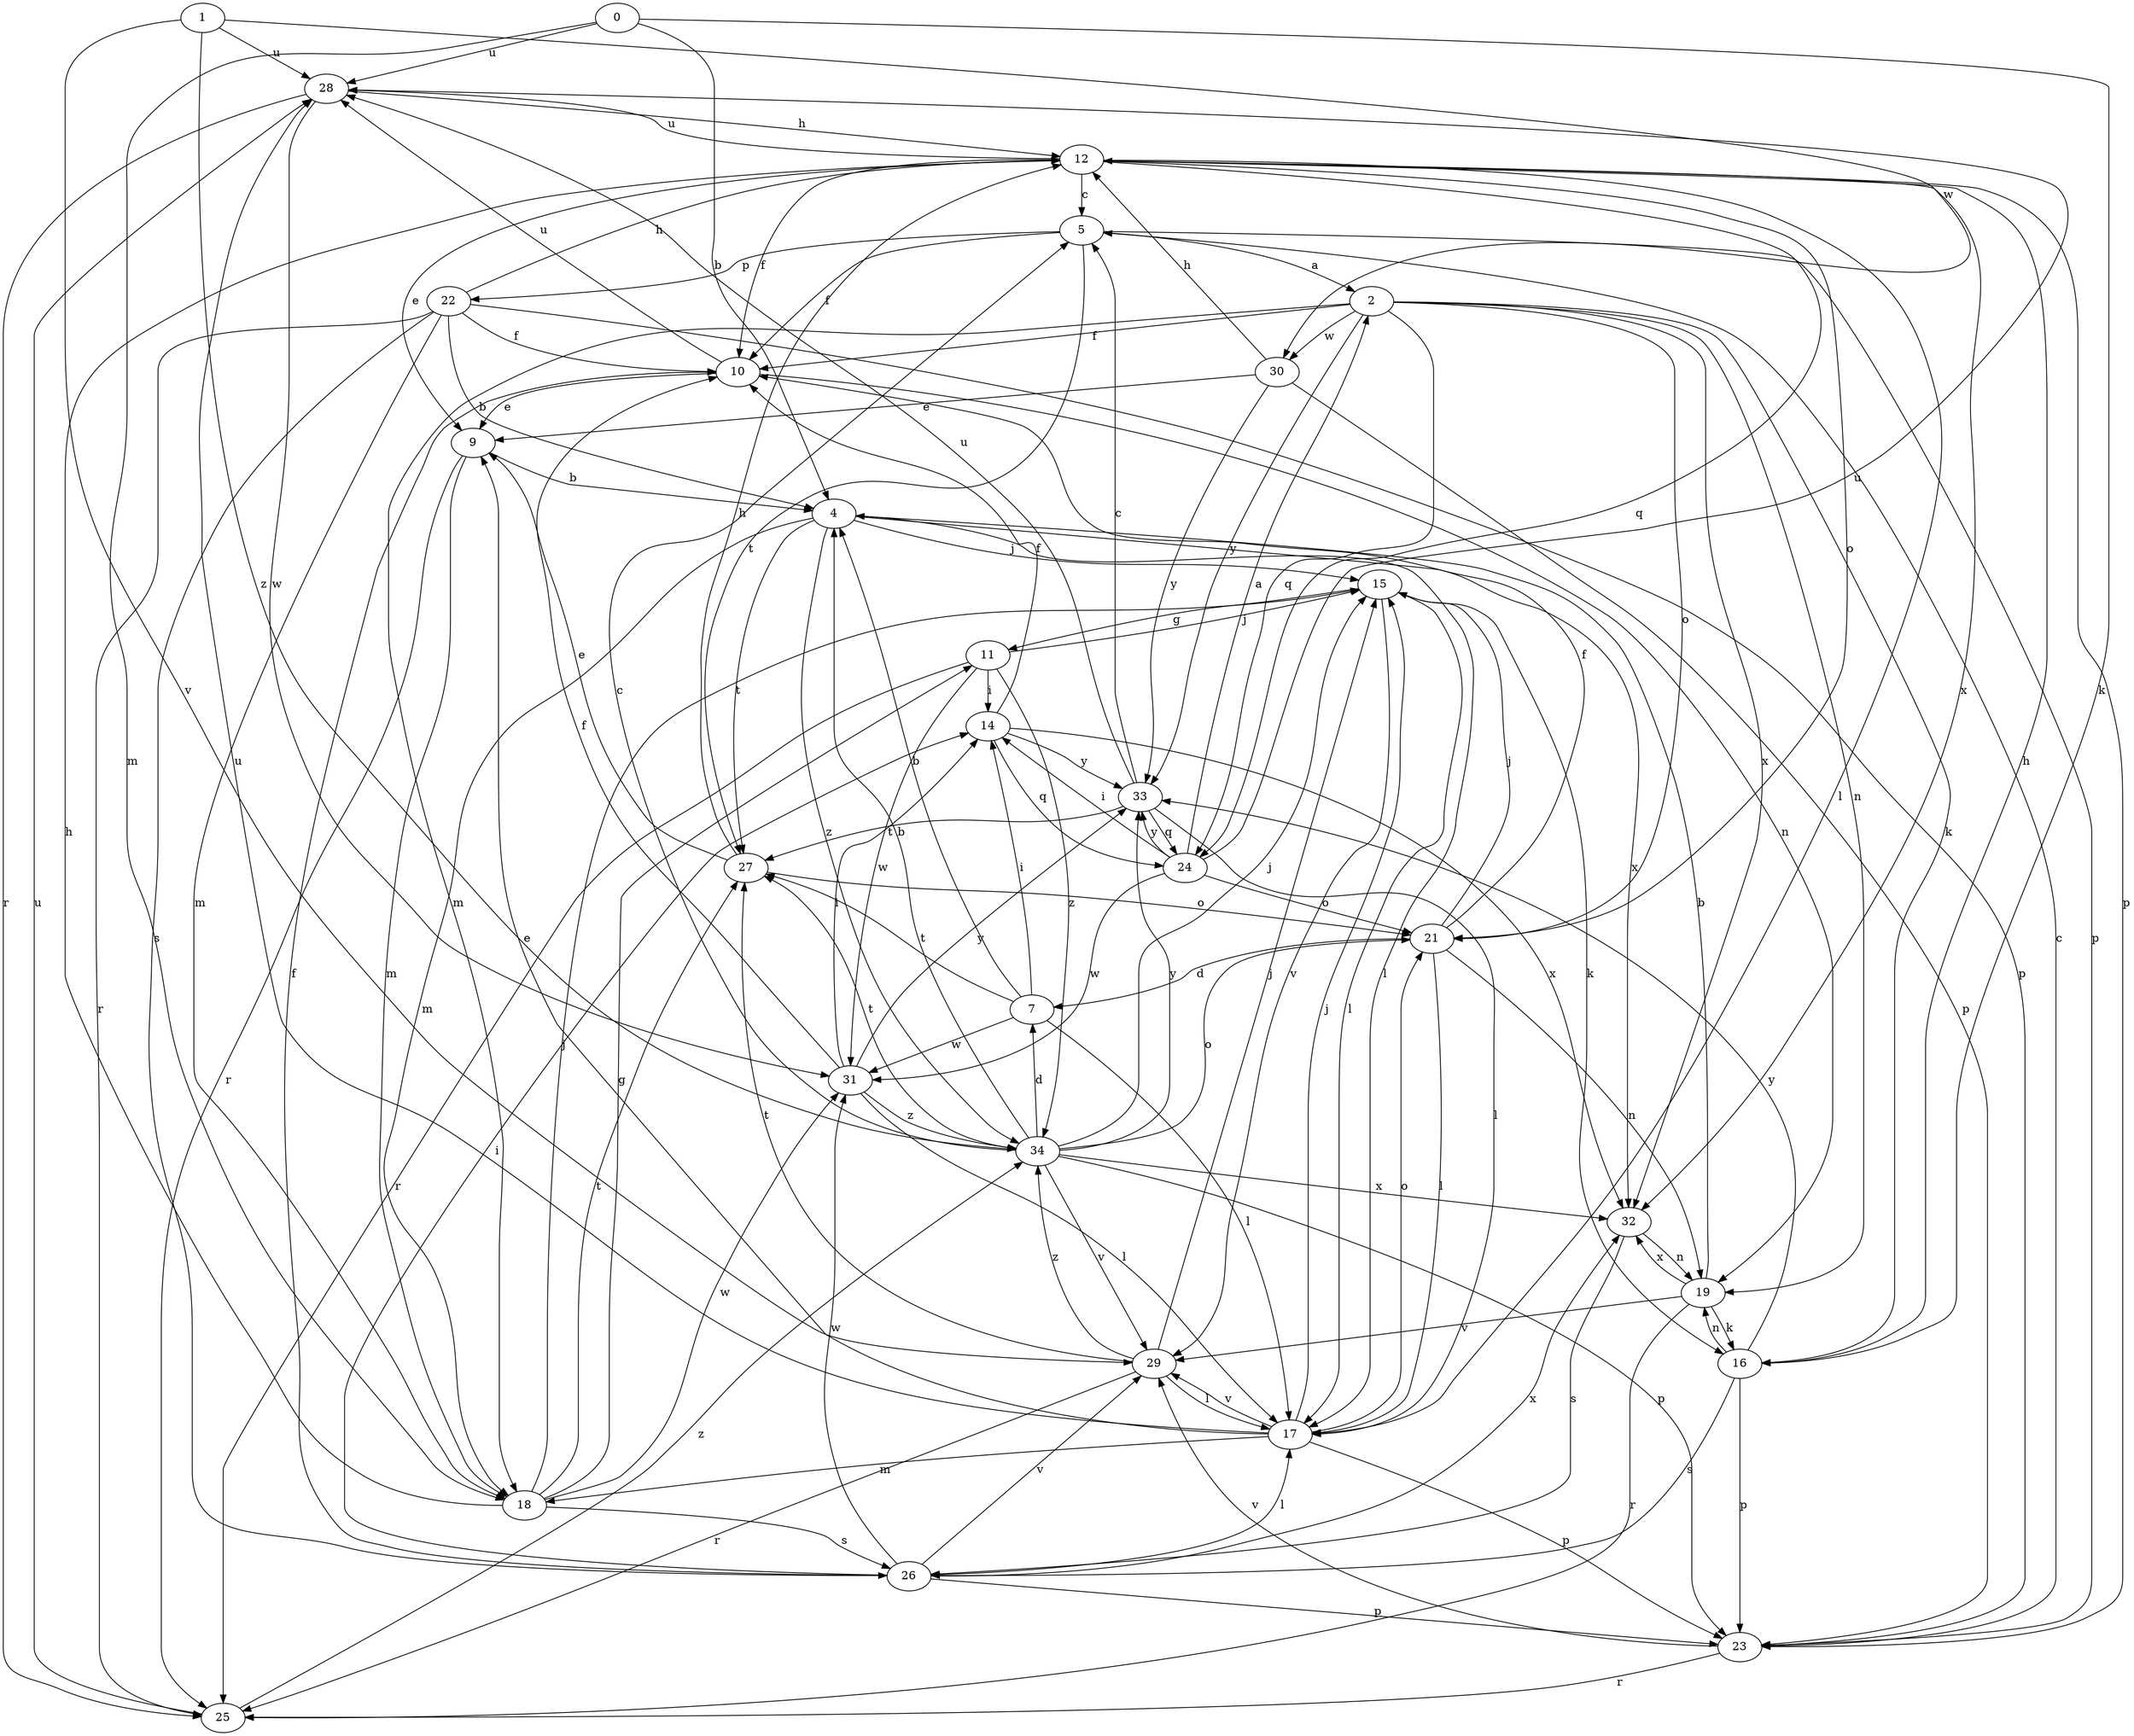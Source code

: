 strict digraph  {
1;
2;
0;
4;
5;
7;
9;
10;
11;
12;
14;
15;
16;
17;
18;
19;
21;
22;
23;
24;
25;
26;
27;
28;
29;
30;
31;
32;
33;
34;
1 -> 28  [label=u];
1 -> 29  [label=v];
1 -> 30  [label=w];
1 -> 34  [label=z];
2 -> 10  [label=f];
2 -> 16  [label=k];
2 -> 18  [label=m];
2 -> 19  [label=n];
2 -> 21  [label=o];
2 -> 24  [label=q];
2 -> 30  [label=w];
2 -> 32  [label=x];
2 -> 33  [label=y];
0 -> 4  [label=b];
0 -> 16  [label=k];
0 -> 18  [label=m];
0 -> 28  [label=u];
4 -> 15  [label=j];
4 -> 17  [label=l];
4 -> 18  [label=m];
4 -> 27  [label=t];
4 -> 32  [label=x];
4 -> 34  [label=z];
5 -> 2  [label=a];
5 -> 10  [label=f];
5 -> 22  [label=p];
5 -> 23  [label=p];
5 -> 27  [label=t];
7 -> 4  [label=b];
7 -> 14  [label=i];
7 -> 17  [label=l];
7 -> 27  [label=t];
7 -> 31  [label=w];
9 -> 4  [label=b];
9 -> 18  [label=m];
9 -> 25  [label=r];
10 -> 9  [label=e];
10 -> 19  [label=n];
10 -> 28  [label=u];
11 -> 14  [label=i];
11 -> 15  [label=j];
11 -> 25  [label=r];
11 -> 31  [label=w];
11 -> 34  [label=z];
12 -> 5  [label=c];
12 -> 9  [label=e];
12 -> 10  [label=f];
12 -> 17  [label=l];
12 -> 21  [label=o];
12 -> 23  [label=p];
12 -> 24  [label=q];
12 -> 28  [label=u];
12 -> 32  [label=x];
14 -> 10  [label=f];
14 -> 24  [label=q];
14 -> 32  [label=x];
14 -> 33  [label=y];
15 -> 11  [label=g];
15 -> 16  [label=k];
15 -> 17  [label=l];
15 -> 29  [label=v];
16 -> 12  [label=h];
16 -> 19  [label=n];
16 -> 23  [label=p];
16 -> 26  [label=s];
16 -> 33  [label=y];
17 -> 9  [label=e];
17 -> 15  [label=j];
17 -> 18  [label=m];
17 -> 21  [label=o];
17 -> 23  [label=p];
17 -> 28  [label=u];
17 -> 29  [label=v];
18 -> 11  [label=g];
18 -> 12  [label=h];
18 -> 15  [label=j];
18 -> 26  [label=s];
18 -> 27  [label=t];
18 -> 31  [label=w];
19 -> 4  [label=b];
19 -> 16  [label=k];
19 -> 25  [label=r];
19 -> 29  [label=v];
19 -> 32  [label=x];
21 -> 7  [label=d];
21 -> 10  [label=f];
21 -> 15  [label=j];
21 -> 17  [label=l];
21 -> 19  [label=n];
22 -> 4  [label=b];
22 -> 10  [label=f];
22 -> 12  [label=h];
22 -> 18  [label=m];
22 -> 23  [label=p];
22 -> 25  [label=r];
22 -> 26  [label=s];
23 -> 5  [label=c];
23 -> 25  [label=r];
23 -> 29  [label=v];
24 -> 2  [label=a];
24 -> 14  [label=i];
24 -> 21  [label=o];
24 -> 28  [label=u];
24 -> 31  [label=w];
24 -> 33  [label=y];
25 -> 28  [label=u];
25 -> 34  [label=z];
26 -> 10  [label=f];
26 -> 14  [label=i];
26 -> 17  [label=l];
26 -> 23  [label=p];
26 -> 29  [label=v];
26 -> 31  [label=w];
26 -> 32  [label=x];
27 -> 9  [label=e];
27 -> 12  [label=h];
27 -> 21  [label=o];
28 -> 12  [label=h];
28 -> 25  [label=r];
28 -> 31  [label=w];
29 -> 15  [label=j];
29 -> 17  [label=l];
29 -> 25  [label=r];
29 -> 27  [label=t];
29 -> 34  [label=z];
30 -> 9  [label=e];
30 -> 12  [label=h];
30 -> 23  [label=p];
30 -> 33  [label=y];
31 -> 10  [label=f];
31 -> 14  [label=i];
31 -> 17  [label=l];
31 -> 33  [label=y];
31 -> 34  [label=z];
32 -> 19  [label=n];
32 -> 26  [label=s];
33 -> 5  [label=c];
33 -> 17  [label=l];
33 -> 24  [label=q];
33 -> 27  [label=t];
33 -> 28  [label=u];
34 -> 4  [label=b];
34 -> 5  [label=c];
34 -> 7  [label=d];
34 -> 15  [label=j];
34 -> 21  [label=o];
34 -> 23  [label=p];
34 -> 27  [label=t];
34 -> 29  [label=v];
34 -> 32  [label=x];
34 -> 33  [label=y];
}
